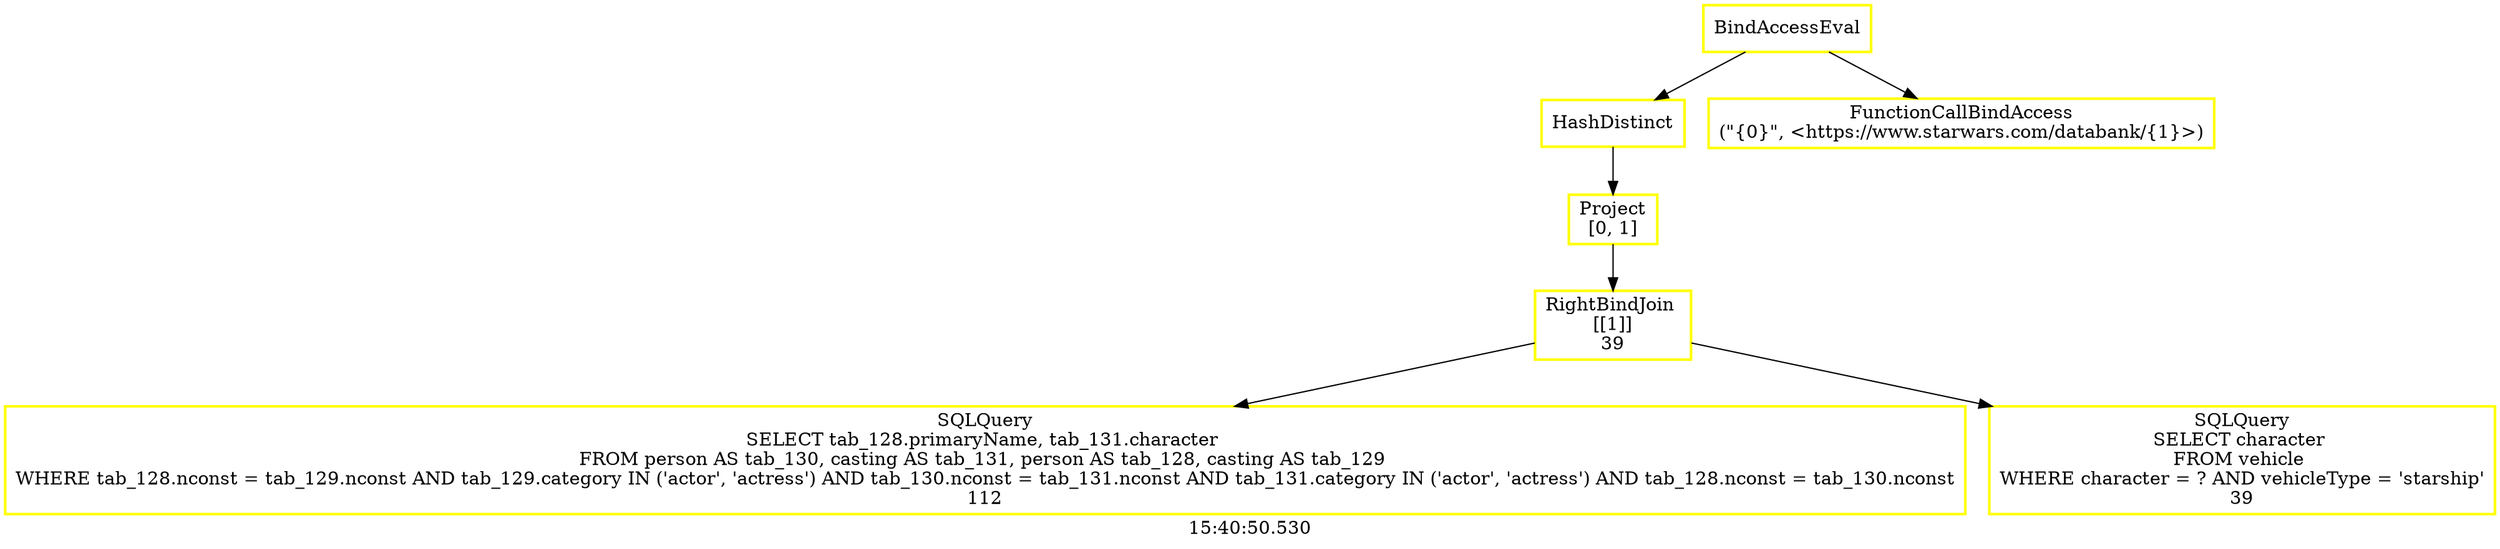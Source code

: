 digraph  g{ graph[label = "15:40:50.530"]
node [shape=rectangle, color=black, fontcolor=black, style=bold] edge [color=black] 0 [label="BindAccessEval", color = yellow] ; 
1 [label="HashDistinct", color = yellow] ; 
0 -> 1 ; 
2 [label="Project
[0, 1]", color = yellow] ; 
1 -> 2 ; 
3 [label="RightBindJoin 
[[1]]
39", color = yellow] ; 
2 -> 3 ; 
4 [label="SQLQuery
SELECT tab_128.primaryName, tab_131.character 
FROM person AS tab_130, casting AS tab_131, person AS tab_128, casting AS tab_129 
WHERE tab_128.nconst = tab_129.nconst AND tab_129.category IN ('actor', 'actress') AND tab_130.nconst = tab_131.nconst AND tab_131.category IN ('actor', 'actress') AND tab_128.nconst = tab_130.nconst
112", color = yellow] ; 
3 -> 4 ; 
5 [label="SQLQuery
SELECT character 
FROM vehicle 
WHERE character = ? AND vehicleType = 'starship'
39", color = yellow] ; 
3 -> 5 ; 
6 [label="FunctionCallBindAccess
(\"{0}\", <https://www.starwars.com/databank/{1}>)", color = yellow] ; 
0 -> 6 ; 
}

